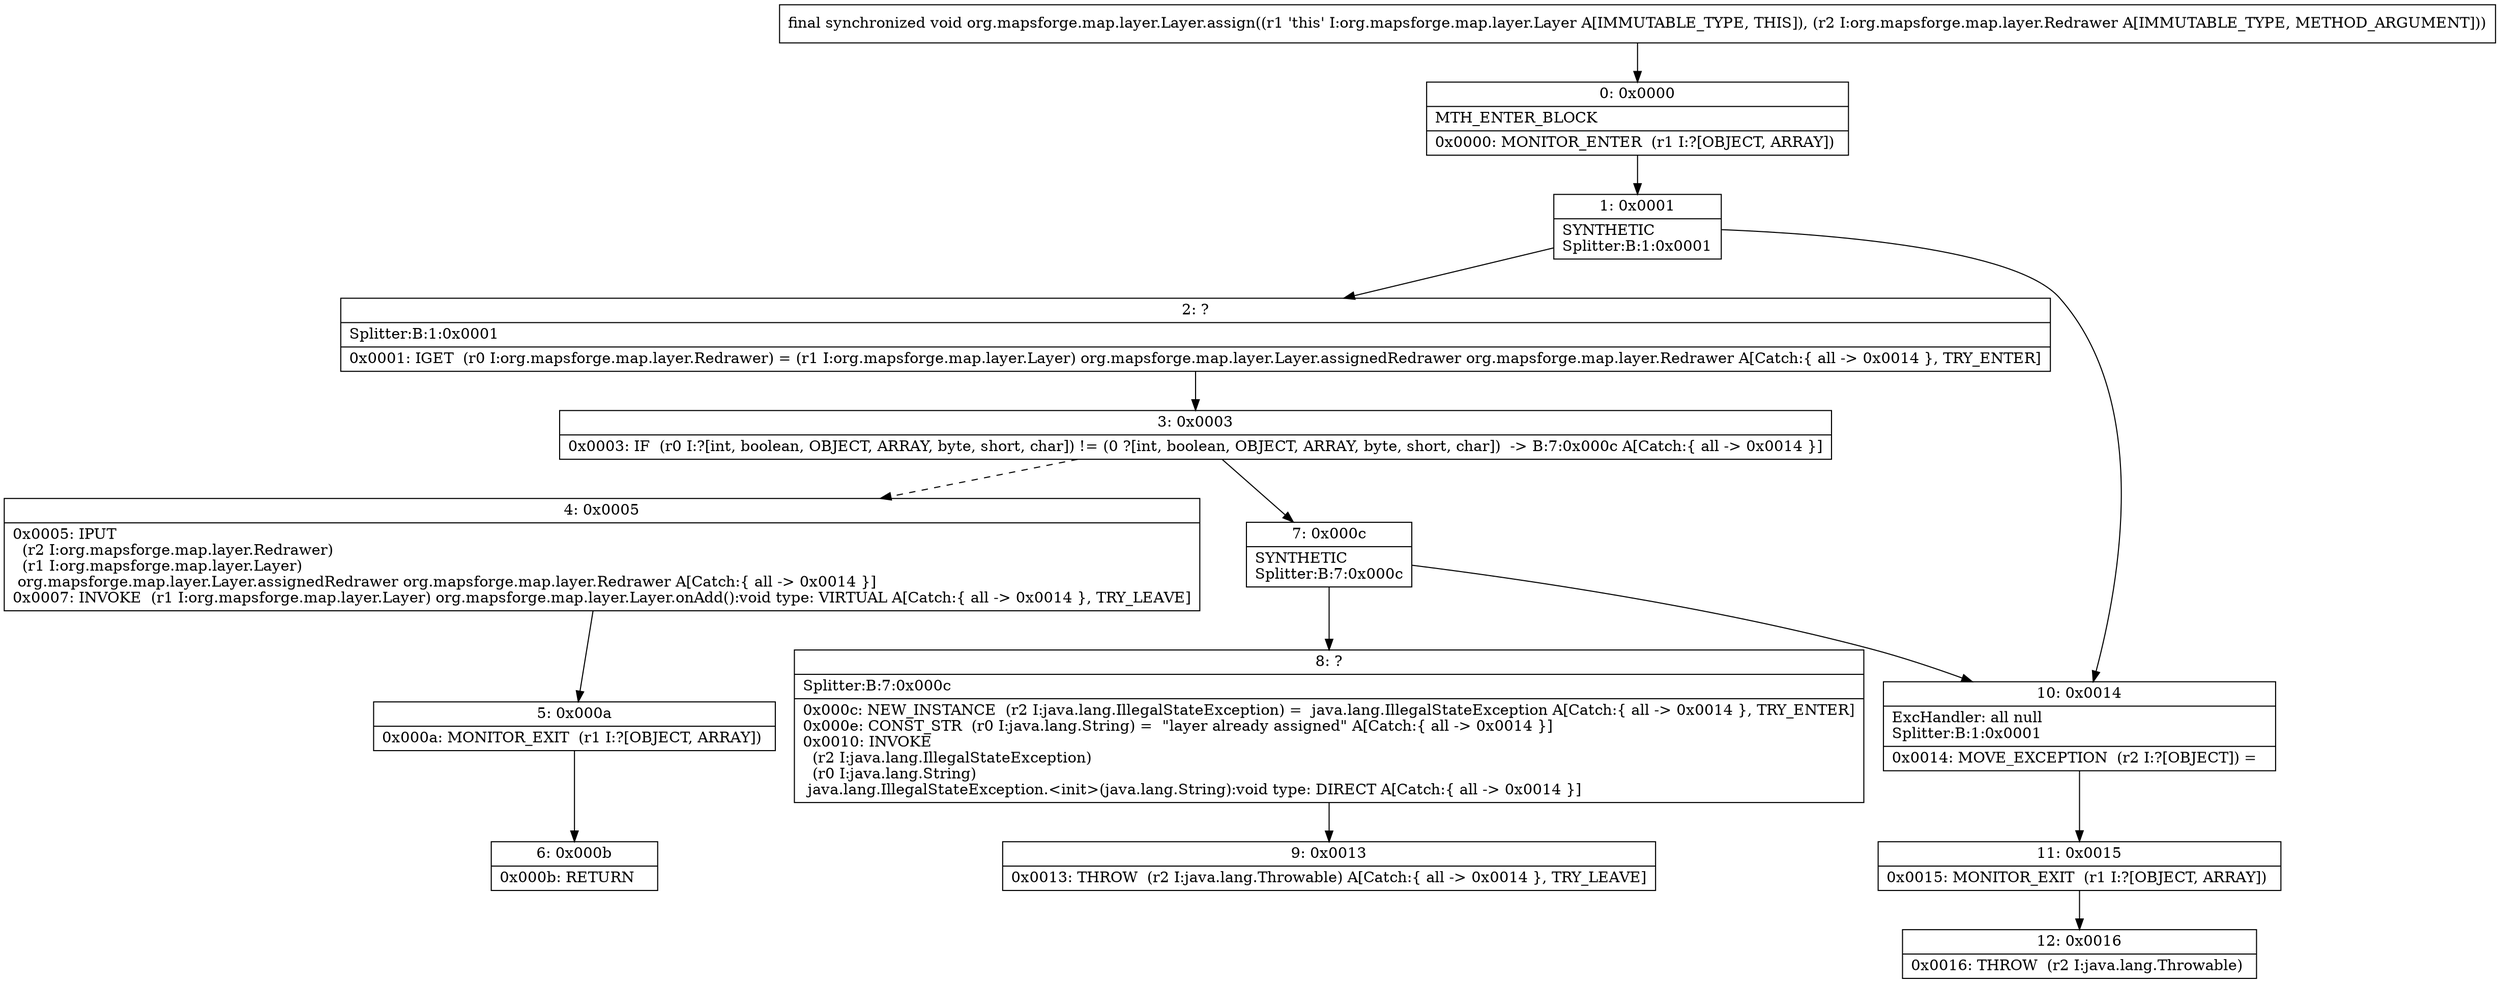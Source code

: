 digraph "CFG fororg.mapsforge.map.layer.Layer.assign(Lorg\/mapsforge\/map\/layer\/Redrawer;)V" {
Node_0 [shape=record,label="{0\:\ 0x0000|MTH_ENTER_BLOCK\l|0x0000: MONITOR_ENTER  (r1 I:?[OBJECT, ARRAY]) \l}"];
Node_1 [shape=record,label="{1\:\ 0x0001|SYNTHETIC\lSplitter:B:1:0x0001\l}"];
Node_2 [shape=record,label="{2\:\ ?|Splitter:B:1:0x0001\l|0x0001: IGET  (r0 I:org.mapsforge.map.layer.Redrawer) = (r1 I:org.mapsforge.map.layer.Layer) org.mapsforge.map.layer.Layer.assignedRedrawer org.mapsforge.map.layer.Redrawer A[Catch:\{ all \-\> 0x0014 \}, TRY_ENTER]\l}"];
Node_3 [shape=record,label="{3\:\ 0x0003|0x0003: IF  (r0 I:?[int, boolean, OBJECT, ARRAY, byte, short, char]) != (0 ?[int, boolean, OBJECT, ARRAY, byte, short, char])  \-\> B:7:0x000c A[Catch:\{ all \-\> 0x0014 \}]\l}"];
Node_4 [shape=record,label="{4\:\ 0x0005|0x0005: IPUT  \l  (r2 I:org.mapsforge.map.layer.Redrawer)\l  (r1 I:org.mapsforge.map.layer.Layer)\l org.mapsforge.map.layer.Layer.assignedRedrawer org.mapsforge.map.layer.Redrawer A[Catch:\{ all \-\> 0x0014 \}]\l0x0007: INVOKE  (r1 I:org.mapsforge.map.layer.Layer) org.mapsforge.map.layer.Layer.onAdd():void type: VIRTUAL A[Catch:\{ all \-\> 0x0014 \}, TRY_LEAVE]\l}"];
Node_5 [shape=record,label="{5\:\ 0x000a|0x000a: MONITOR_EXIT  (r1 I:?[OBJECT, ARRAY]) \l}"];
Node_6 [shape=record,label="{6\:\ 0x000b|0x000b: RETURN   \l}"];
Node_7 [shape=record,label="{7\:\ 0x000c|SYNTHETIC\lSplitter:B:7:0x000c\l}"];
Node_8 [shape=record,label="{8\:\ ?|Splitter:B:7:0x000c\l|0x000c: NEW_INSTANCE  (r2 I:java.lang.IllegalStateException) =  java.lang.IllegalStateException A[Catch:\{ all \-\> 0x0014 \}, TRY_ENTER]\l0x000e: CONST_STR  (r0 I:java.lang.String) =  \"layer already assigned\" A[Catch:\{ all \-\> 0x0014 \}]\l0x0010: INVOKE  \l  (r2 I:java.lang.IllegalStateException)\l  (r0 I:java.lang.String)\l java.lang.IllegalStateException.\<init\>(java.lang.String):void type: DIRECT A[Catch:\{ all \-\> 0x0014 \}]\l}"];
Node_9 [shape=record,label="{9\:\ 0x0013|0x0013: THROW  (r2 I:java.lang.Throwable) A[Catch:\{ all \-\> 0x0014 \}, TRY_LEAVE]\l}"];
Node_10 [shape=record,label="{10\:\ 0x0014|ExcHandler: all null\lSplitter:B:1:0x0001\l|0x0014: MOVE_EXCEPTION  (r2 I:?[OBJECT]) =  \l}"];
Node_11 [shape=record,label="{11\:\ 0x0015|0x0015: MONITOR_EXIT  (r1 I:?[OBJECT, ARRAY]) \l}"];
Node_12 [shape=record,label="{12\:\ 0x0016|0x0016: THROW  (r2 I:java.lang.Throwable) \l}"];
MethodNode[shape=record,label="{final synchronized void org.mapsforge.map.layer.Layer.assign((r1 'this' I:org.mapsforge.map.layer.Layer A[IMMUTABLE_TYPE, THIS]), (r2 I:org.mapsforge.map.layer.Redrawer A[IMMUTABLE_TYPE, METHOD_ARGUMENT])) }"];
MethodNode -> Node_0;
Node_0 -> Node_1;
Node_1 -> Node_2;
Node_1 -> Node_10;
Node_2 -> Node_3;
Node_3 -> Node_4[style=dashed];
Node_3 -> Node_7;
Node_4 -> Node_5;
Node_5 -> Node_6;
Node_7 -> Node_8;
Node_7 -> Node_10;
Node_8 -> Node_9;
Node_10 -> Node_11;
Node_11 -> Node_12;
}

